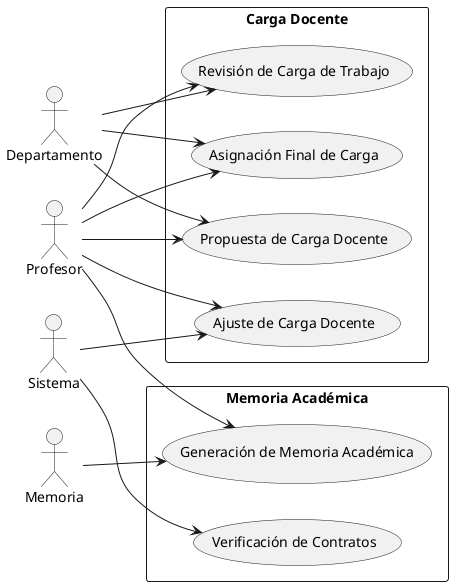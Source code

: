 @startuml
left to right direction

actor Profesor as A_Profesor
actor Departamento as A_Departamento
actor Sistema as A_Sistema
actor Memoria as A_Memoria

rectangle "Carga Docente" {
    usecase "Ajuste de Carga Docente" as Caso1
    usecase "Propuesta de Carga Docente" as Caso2
    usecase "Revisión de Carga de Trabajo" as Caso4
    usecase "Asignación Final de Carga" as Caso5
}

rectangle "Memoria Académica" {
 usecase "Verificación de Contratos" as Caso6
 usecase "Generación de Memoria Académica" as Caso3
    
   
}

A_Profesor --> Caso1
A_Profesor --> Caso2
A_Profesor --> Caso3
A_Profesor --> Caso4
A_Profesor --> Caso5

A_Departamento --> Caso2
A_Departamento --> Caso4
A_Departamento --> Caso5

A_Memoria --> Caso3

A_Sistema --> Caso1
A_Sistema --> Caso6



@enduml

